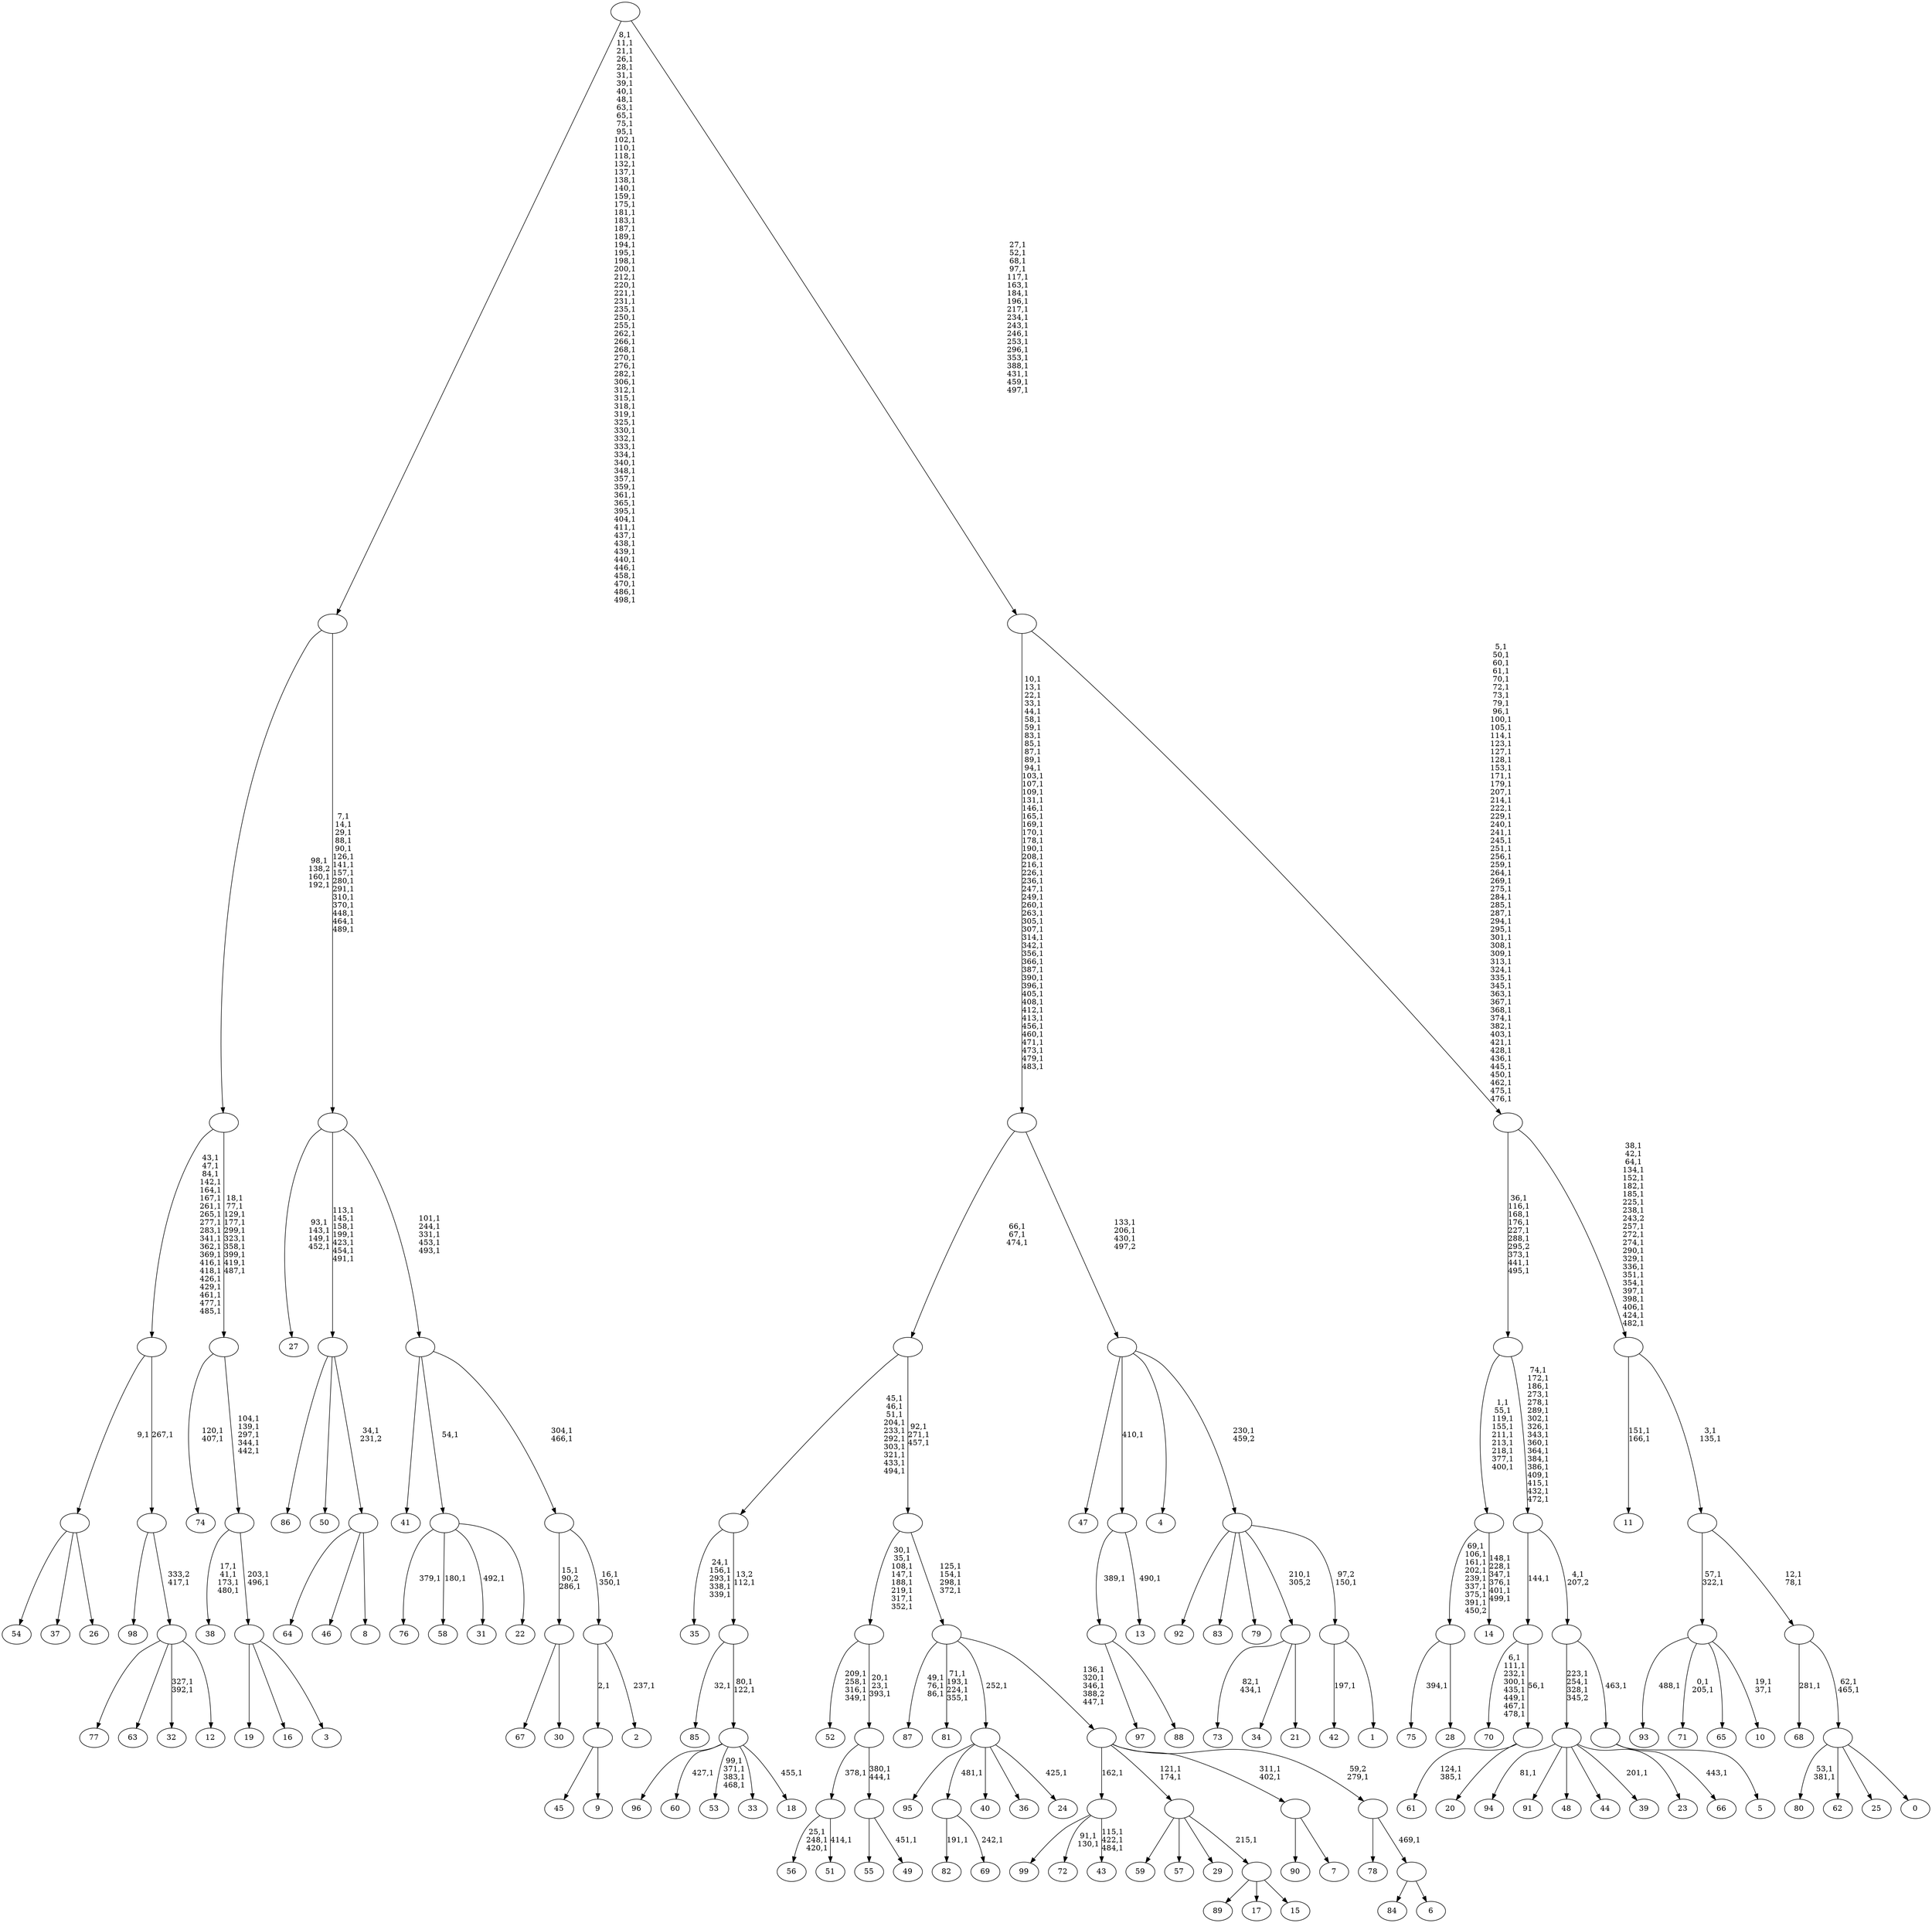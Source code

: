 digraph T {
	600 [label="99"]
	599 [label="98"]
	598 [label="97"]
	597 [label="96"]
	596 [label="95"]
	595 [label="94"]
	593 [label="93"]
	591 [label="92"]
	590 [label="91"]
	589 [label="90"]
	588 [label="89"]
	587 [label="88"]
	586 [label=""]
	585 [label="87"]
	581 [label="86"]
	580 [label="85"]
	578 [label="84"]
	577 [label="83"]
	576 [label="82"]
	574 [label="81"]
	569 [label="80"]
	566 [label="79"]
	565 [label="78"]
	564 [label="77"]
	563 [label="76"]
	561 [label="75"]
	559 [label="74"]
	556 [label="73"]
	553 [label="72"]
	550 [label="71"]
	547 [label="70"]
	538 [label="69"]
	536 [label=""]
	535 [label="68"]
	533 [label="67"]
	532 [label="66"]
	530 [label="65"]
	529 [label="64"]
	528 [label="63"]
	527 [label="62"]
	526 [label="61"]
	523 [label="60"]
	521 [label="59"]
	520 [label="58"]
	518 [label="57"]
	517 [label="56"]
	513 [label="55"]
	512 [label="54"]
	511 [label="53"]
	506 [label="52"]
	501 [label="51"]
	499 [label=""]
	498 [label="50"]
	497 [label="49"]
	495 [label=""]
	493 [label=""]
	490 [label=""]
	482 [label="48"]
	481 [label="47"]
	480 [label="46"]
	479 [label="45"]
	478 [label="44"]
	477 [label="43"]
	473 [label=""]
	472 [label="42"]
	470 [label="41"]
	469 [label="40"]
	468 [label="39"]
	466 [label="38"]
	461 [label="37"]
	460 [label="36"]
	459 [label="35"]
	453 [label="34"]
	452 [label="33"]
	451 [label="32"]
	448 [label="31"]
	446 [label="30"]
	445 [label=""]
	443 [label="29"]
	442 [label="28"]
	441 [label=""]
	433 [label="27"]
	428 [label="26"]
	427 [label=""]
	426 [label="25"]
	425 [label="24"]
	423 [label=""]
	422 [label="23"]
	421 [label=""]
	418 [label="22"]
	417 [label=""]
	416 [label="21"]
	415 [label=""]
	414 [label="20"]
	413 [label=""]
	412 [label=""]
	411 [label="19"]
	410 [label="18"]
	408 [label=""]
	406 [label=""]
	405 [label=""]
	395 [label="17"]
	394 [label="16"]
	393 [label="15"]
	392 [label=""]
	391 [label=""]
	389 [label="14"]
	382 [label=""]
	373 [label="13"]
	371 [label=""]
	370 [label="12"]
	369 [label=""]
	368 [label=""]
	367 [label=""]
	347 [label="11"]
	344 [label="10"]
	341 [label=""]
	339 [label="9"]
	338 [label=""]
	337 [label="8"]
	336 [label=""]
	335 [label=""]
	328 [label="7"]
	327 [label=""]
	325 [label="6"]
	324 [label=""]
	323 [label=""]
	322 [label=""]
	318 [label=""]
	314 [label=""]
	311 [label=""]
	308 [label="5"]
	307 [label=""]
	306 [label=""]
	305 [label=""]
	288 [label=""]
	279 [label="4"]
	278 [label="3"]
	277 [label=""]
	275 [label=""]
	270 [label=""]
	260 [label=""]
	257 [label="2"]
	255 [label=""]
	253 [label=""]
	251 [label=""]
	246 [label=""]
	231 [label=""]
	160 [label="1"]
	159 [label=""]
	158 [label=""]
	157 [label=""]
	154 [label=""]
	105 [label="0"]
	104 [label=""]
	102 [label=""]
	100 [label=""]
	98 [label=""]
	76 [label=""]
	19 [label=""]
	0 [label=""]
	586 -> 598 [label=""]
	586 -> 587 [label=""]
	536 -> 538 [label="242,1"]
	536 -> 576 [label="191,1"]
	499 -> 501 [label="414,1"]
	499 -> 517 [label="25,1\n248,1\n420,1"]
	495 -> 497 [label="451,1"]
	495 -> 513 [label=""]
	493 -> 495 [label="380,1\n444,1"]
	493 -> 499 [label="378,1"]
	490 -> 493 [label="20,1\n23,1\n393,1"]
	490 -> 506 [label="209,1\n258,1\n316,1\n349,1"]
	473 -> 477 [label="115,1\n422,1\n484,1"]
	473 -> 553 [label="91,1\n130,1"]
	473 -> 600 [label=""]
	445 -> 533 [label=""]
	445 -> 446 [label=""]
	441 -> 561 [label="394,1"]
	441 -> 442 [label=""]
	427 -> 512 [label=""]
	427 -> 461 [label=""]
	427 -> 428 [label=""]
	423 -> 425 [label="425,1"]
	423 -> 596 [label=""]
	423 -> 536 [label="481,1"]
	423 -> 469 [label=""]
	423 -> 460 [label=""]
	421 -> 468 [label="201,1"]
	421 -> 595 [label="81,1"]
	421 -> 590 [label=""]
	421 -> 482 [label=""]
	421 -> 478 [label=""]
	421 -> 422 [label=""]
	417 -> 448 [label="492,1"]
	417 -> 520 [label="180,1"]
	417 -> 563 [label="379,1"]
	417 -> 418 [label=""]
	415 -> 556 [label="82,1\n434,1"]
	415 -> 453 [label=""]
	415 -> 416 [label=""]
	413 -> 526 [label="124,1\n385,1"]
	413 -> 414 [label=""]
	412 -> 547 [label="6,1\n111,1\n232,1\n300,1\n435,1\n449,1\n467,1\n478,1"]
	412 -> 413 [label="56,1"]
	408 -> 410 [label="455,1"]
	408 -> 511 [label="99,1\n371,1\n383,1\n468,1"]
	408 -> 523 [label="427,1"]
	408 -> 597 [label=""]
	408 -> 452 [label=""]
	406 -> 408 [label="80,1\n122,1"]
	406 -> 580 [label="32,1"]
	405 -> 459 [label="24,1\n156,1\n293,1\n338,1\n339,1"]
	405 -> 406 [label="13,2\n112,1"]
	392 -> 588 [label=""]
	392 -> 395 [label=""]
	392 -> 393 [label=""]
	391 -> 521 [label=""]
	391 -> 518 [label=""]
	391 -> 443 [label=""]
	391 -> 392 [label="215,1"]
	382 -> 389 [label="148,1\n228,1\n347,1\n376,1\n401,1\n499,1"]
	382 -> 441 [label="69,1\n106,1\n161,1\n202,1\n239,1\n337,1\n375,1\n391,1\n450,2"]
	371 -> 373 [label="490,1"]
	371 -> 586 [label="389,1"]
	369 -> 451 [label="327,1\n392,1"]
	369 -> 564 [label=""]
	369 -> 528 [label=""]
	369 -> 370 [label=""]
	368 -> 599 [label=""]
	368 -> 369 [label="333,2\n417,1"]
	367 -> 427 [label="9,1"]
	367 -> 368 [label="267,1"]
	341 -> 344 [label="19,1\n37,1"]
	341 -> 550 [label="0,1\n205,1"]
	341 -> 593 [label="488,1"]
	341 -> 530 [label=""]
	338 -> 479 [label=""]
	338 -> 339 [label=""]
	336 -> 529 [label=""]
	336 -> 480 [label=""]
	336 -> 337 [label=""]
	335 -> 581 [label=""]
	335 -> 498 [label=""]
	335 -> 336 [label="34,1\n231,2"]
	327 -> 589 [label=""]
	327 -> 328 [label=""]
	324 -> 578 [label=""]
	324 -> 325 [label=""]
	323 -> 565 [label=""]
	323 -> 324 [label="469,1"]
	322 -> 327 [label="311,1\n402,1"]
	322 -> 391 [label="121,1\n174,1"]
	322 -> 473 [label="162,1"]
	322 -> 323 [label="59,2\n279,1"]
	318 -> 322 [label="136,1\n320,1\n346,1\n388,2\n447,1"]
	318 -> 574 [label="71,1\n193,1\n224,1\n355,1"]
	318 -> 585 [label="49,1\n76,1\n86,1"]
	318 -> 423 [label="252,1"]
	314 -> 318 [label="125,1\n154,1\n298,1\n372,1"]
	314 -> 490 [label="30,1\n35,1\n108,1\n147,1\n188,1\n219,1\n317,1\n352,1"]
	311 -> 314 [label="92,1\n271,1\n457,1"]
	311 -> 405 [label="45,1\n46,1\n51,1\n204,1\n233,1\n292,1\n303,1\n321,1\n433,1\n494,1"]
	307 -> 532 [label="443,1"]
	307 -> 308 [label=""]
	306 -> 421 [label="223,1\n254,1\n328,1\n345,2"]
	306 -> 307 [label="463,1"]
	305 -> 412 [label="144,1"]
	305 -> 306 [label="4,1\n207,2"]
	288 -> 305 [label="74,1\n172,1\n186,1\n273,1\n278,1\n289,1\n302,1\n326,1\n343,1\n360,1\n364,1\n384,1\n386,1\n409,1\n415,1\n432,1\n472,1"]
	288 -> 382 [label="1,1\n55,1\n119,1\n155,1\n211,1\n213,1\n218,1\n377,1\n400,1"]
	277 -> 411 [label=""]
	277 -> 394 [label=""]
	277 -> 278 [label=""]
	275 -> 277 [label="203,1\n496,1"]
	275 -> 466 [label="17,1\n41,1\n173,1\n480,1"]
	270 -> 275 [label="104,1\n139,1\n297,1\n344,1\n442,1"]
	270 -> 559 [label="120,1\n407,1"]
	260 -> 270 [label="18,1\n77,1\n129,1\n177,1\n299,1\n323,1\n358,1\n399,1\n419,1\n487,1"]
	260 -> 367 [label="43,1\n47,1\n84,1\n142,1\n164,1\n167,1\n261,1\n265,1\n277,1\n283,1\n341,1\n362,1\n369,1\n416,1\n418,1\n426,1\n429,1\n461,1\n477,1\n485,1"]
	255 -> 257 [label="237,1"]
	255 -> 338 [label="2,1"]
	253 -> 255 [label="16,1\n350,1"]
	253 -> 445 [label="15,1\n90,2\n286,1"]
	251 -> 253 [label="304,1\n466,1"]
	251 -> 470 [label=""]
	251 -> 417 [label="54,1"]
	246 -> 251 [label="101,1\n244,1\n331,1\n453,1\n493,1"]
	246 -> 335 [label="113,1\n145,1\n158,1\n199,1\n423,1\n454,1\n491,1"]
	246 -> 433 [label="93,1\n143,1\n149,1\n452,1"]
	231 -> 246 [label="7,1\n14,1\n29,1\n88,1\n90,1\n126,1\n141,1\n157,1\n280,1\n291,1\n310,1\n370,1\n448,1\n464,1\n489,1"]
	231 -> 260 [label="98,1\n138,2\n160,1\n192,1"]
	159 -> 472 [label="197,1"]
	159 -> 160 [label=""]
	158 -> 591 [label=""]
	158 -> 577 [label=""]
	158 -> 566 [label=""]
	158 -> 415 [label="210,1\n305,2"]
	158 -> 159 [label="97,2\n150,1"]
	157 -> 481 [label=""]
	157 -> 371 [label="410,1"]
	157 -> 279 [label=""]
	157 -> 158 [label="230,1\n459,2"]
	154 -> 157 [label="133,1\n206,1\n430,1\n497,2"]
	154 -> 311 [label="66,1\n67,1\n474,1"]
	104 -> 569 [label="53,1\n381,1"]
	104 -> 527 [label=""]
	104 -> 426 [label=""]
	104 -> 105 [label=""]
	102 -> 104 [label="62,1\n465,1"]
	102 -> 535 [label="281,1"]
	100 -> 102 [label="12,1\n78,1"]
	100 -> 341 [label="57,1\n322,1"]
	98 -> 100 [label="3,1\n135,1"]
	98 -> 347 [label="151,1\n166,1"]
	76 -> 98 [label="38,1\n42,1\n64,1\n134,1\n152,1\n182,1\n185,1\n225,1\n238,1\n243,2\n257,1\n272,1\n274,1\n290,1\n329,1\n336,1\n351,1\n354,1\n397,1\n398,1\n406,1\n424,1\n482,1"]
	76 -> 288 [label="36,1\n116,1\n168,1\n176,1\n227,1\n288,1\n295,2\n373,1\n441,1\n495,1"]
	19 -> 76 [label="5,1\n50,1\n60,1\n61,1\n70,1\n72,1\n73,1\n79,1\n96,1\n100,1\n105,1\n114,1\n123,1\n127,1\n128,1\n153,1\n171,1\n179,1\n207,1\n214,1\n222,1\n229,1\n240,1\n241,1\n245,1\n251,1\n256,1\n259,1\n264,1\n269,1\n275,1\n284,1\n285,1\n287,1\n294,1\n295,1\n301,1\n308,1\n309,1\n313,1\n324,1\n335,1\n345,1\n363,1\n367,1\n368,1\n374,1\n382,1\n403,1\n421,1\n428,1\n436,1\n445,1\n450,1\n462,1\n475,1\n476,1"]
	19 -> 154 [label="10,1\n13,1\n22,1\n33,1\n44,1\n58,1\n59,1\n83,1\n85,1\n87,1\n89,1\n94,1\n103,1\n107,1\n109,1\n131,1\n146,1\n165,1\n169,1\n170,1\n178,1\n190,1\n208,1\n216,1\n226,1\n236,1\n247,1\n249,1\n260,1\n263,1\n305,1\n307,1\n314,1\n342,1\n356,1\n366,1\n387,1\n390,1\n396,1\n405,1\n408,1\n412,1\n413,1\n456,1\n460,1\n471,1\n473,1\n479,1\n483,1"]
	0 -> 19 [label="27,1\n52,1\n68,1\n97,1\n117,1\n163,1\n184,1\n196,1\n217,1\n234,1\n243,1\n246,1\n253,1\n296,1\n353,1\n388,1\n431,1\n459,1\n497,1"]
	0 -> 231 [label="8,1\n11,1\n21,1\n26,1\n28,1\n31,1\n39,1\n40,1\n48,1\n63,1\n65,1\n75,1\n95,1\n102,1\n110,1\n118,1\n132,1\n137,1\n138,1\n140,1\n159,1\n175,1\n181,1\n183,1\n187,1\n189,1\n194,1\n195,1\n198,1\n200,1\n212,1\n220,1\n221,1\n231,1\n235,1\n250,1\n255,1\n262,1\n266,1\n268,1\n270,1\n276,1\n282,1\n306,1\n312,1\n315,1\n318,1\n319,1\n325,1\n330,1\n332,1\n333,1\n334,1\n340,1\n348,1\n357,1\n359,1\n361,1\n365,1\n395,1\n404,1\n411,1\n437,1\n438,1\n439,1\n440,1\n446,1\n458,1\n470,1\n486,1\n498,1"]
}
